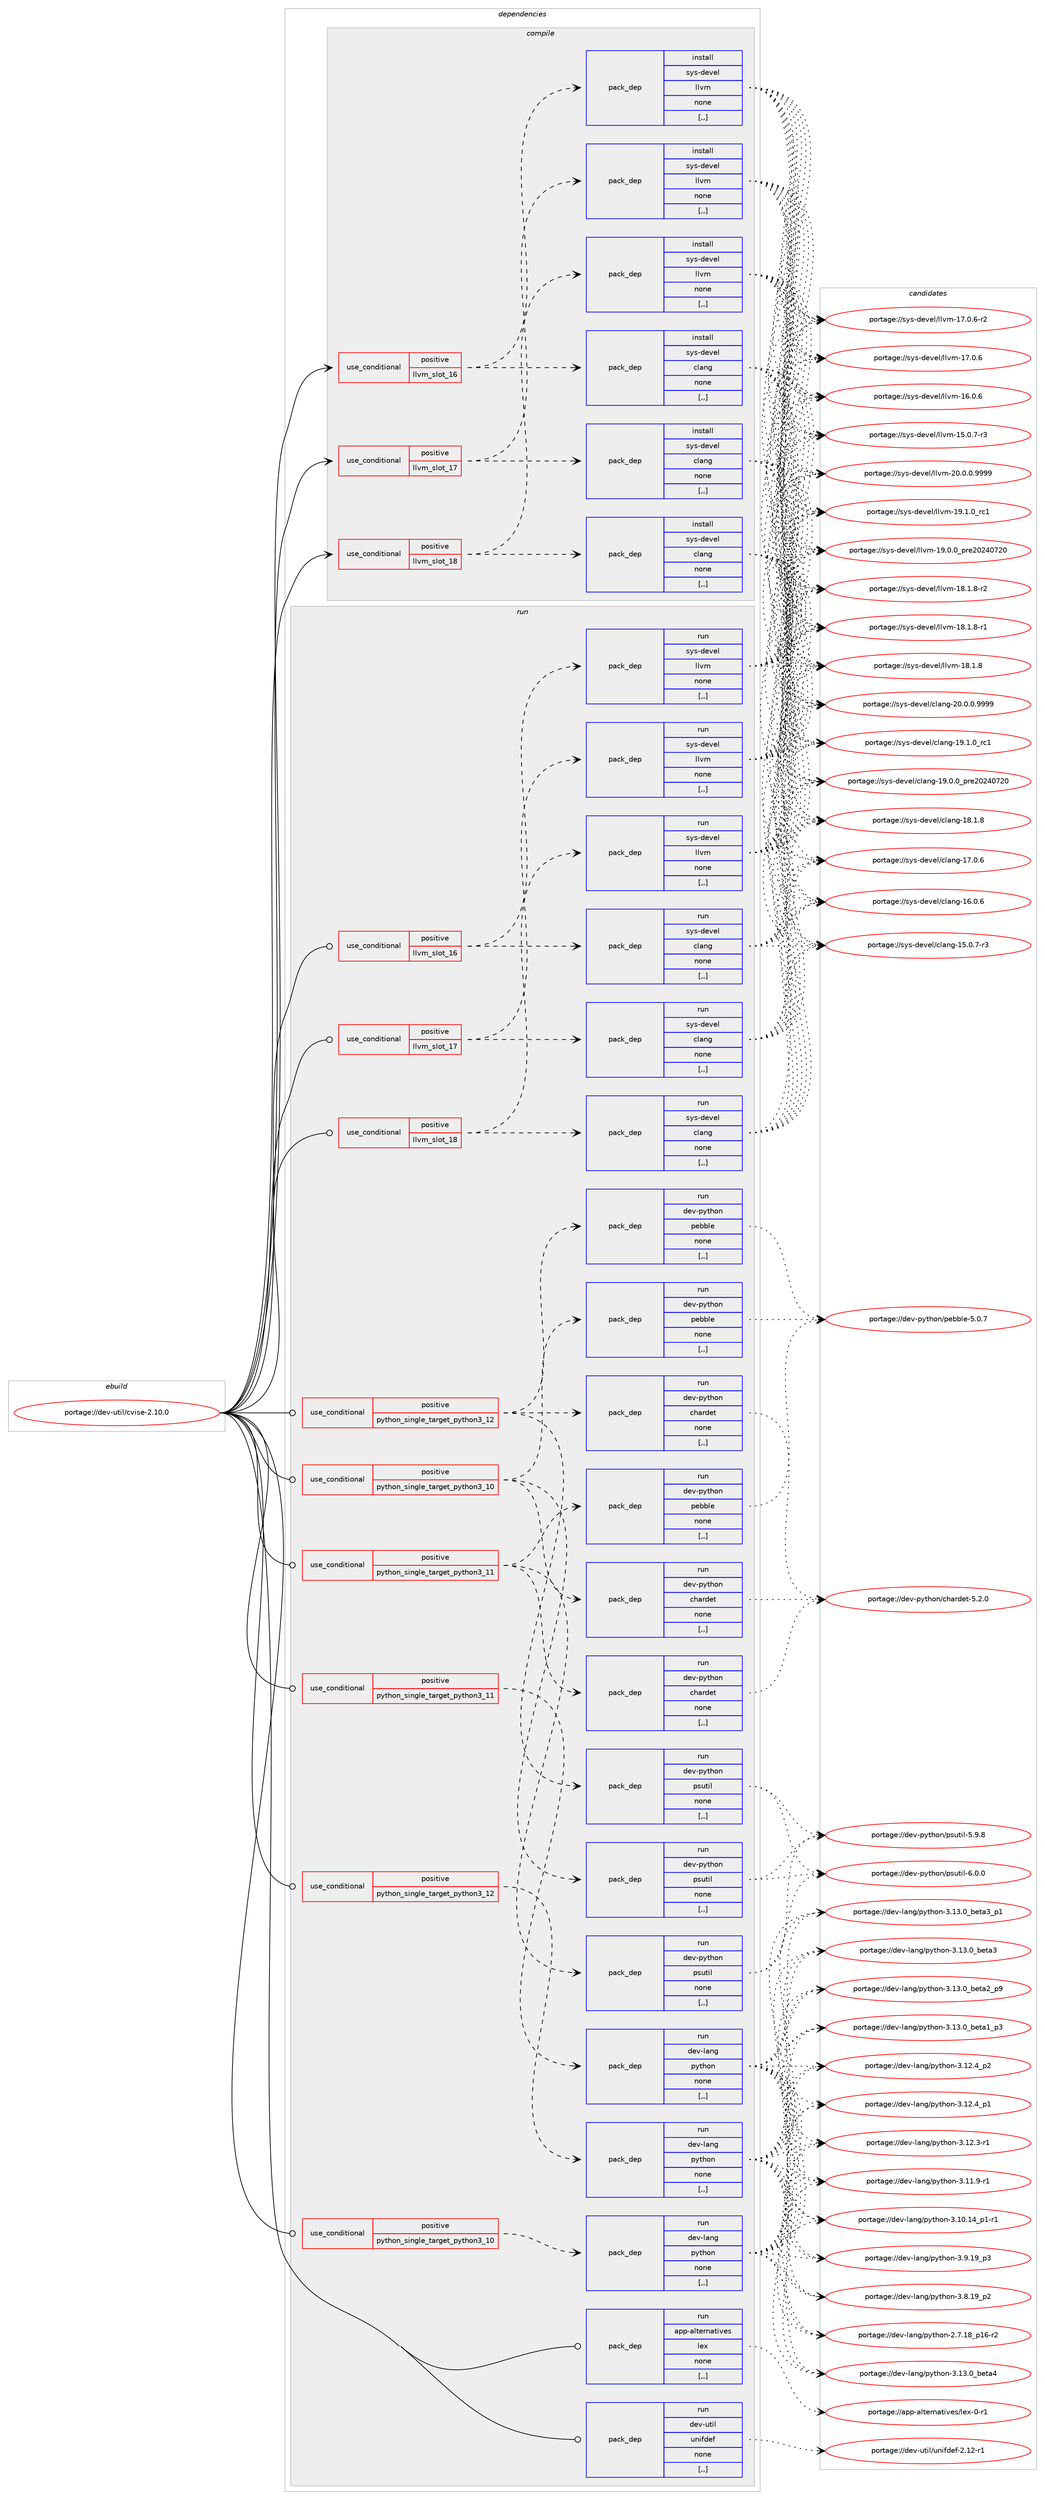 digraph prolog {

# *************
# Graph options
# *************

newrank=true;
concentrate=true;
compound=true;
graph [rankdir=LR,fontname=Helvetica,fontsize=10,ranksep=1.5];#, ranksep=2.5, nodesep=0.2];
edge  [arrowhead=vee];
node  [fontname=Helvetica,fontsize=10];

# **********
# The ebuild
# **********

subgraph cluster_leftcol {
color=gray;
label=<<i>ebuild</i>>;
id [label="portage://dev-util/cvise-2.10.0", color=red, width=4, href="../dev-util/cvise-2.10.0.svg"];
}

# ****************
# The dependencies
# ****************

subgraph cluster_midcol {
color=gray;
label=<<i>dependencies</i>>;
subgraph cluster_compile {
fillcolor="#eeeeee";
style=filled;
label=<<i>compile</i>>;
subgraph cond60104 {
dependency213410 [label=<<TABLE BORDER="0" CELLBORDER="1" CELLSPACING="0" CELLPADDING="4"><TR><TD ROWSPAN="3" CELLPADDING="10">use_conditional</TD></TR><TR><TD>positive</TD></TR><TR><TD>llvm_slot_16</TD></TR></TABLE>>, shape=none, color=red];
subgraph pack151907 {
dependency213411 [label=<<TABLE BORDER="0" CELLBORDER="1" CELLSPACING="0" CELLPADDING="4" WIDTH="220"><TR><TD ROWSPAN="6" CELLPADDING="30">pack_dep</TD></TR><TR><TD WIDTH="110">install</TD></TR><TR><TD>sys-devel</TD></TR><TR><TD>clang</TD></TR><TR><TD>none</TD></TR><TR><TD>[,,]</TD></TR></TABLE>>, shape=none, color=blue];
}
dependency213410:e -> dependency213411:w [weight=20,style="dashed",arrowhead="vee"];
subgraph pack151908 {
dependency213412 [label=<<TABLE BORDER="0" CELLBORDER="1" CELLSPACING="0" CELLPADDING="4" WIDTH="220"><TR><TD ROWSPAN="6" CELLPADDING="30">pack_dep</TD></TR><TR><TD WIDTH="110">install</TD></TR><TR><TD>sys-devel</TD></TR><TR><TD>llvm</TD></TR><TR><TD>none</TD></TR><TR><TD>[,,]</TD></TR></TABLE>>, shape=none, color=blue];
}
dependency213410:e -> dependency213412:w [weight=20,style="dashed",arrowhead="vee"];
}
id:e -> dependency213410:w [weight=20,style="solid",arrowhead="vee"];
subgraph cond60105 {
dependency213413 [label=<<TABLE BORDER="0" CELLBORDER="1" CELLSPACING="0" CELLPADDING="4"><TR><TD ROWSPAN="3" CELLPADDING="10">use_conditional</TD></TR><TR><TD>positive</TD></TR><TR><TD>llvm_slot_17</TD></TR></TABLE>>, shape=none, color=red];
subgraph pack151909 {
dependency213414 [label=<<TABLE BORDER="0" CELLBORDER="1" CELLSPACING="0" CELLPADDING="4" WIDTH="220"><TR><TD ROWSPAN="6" CELLPADDING="30">pack_dep</TD></TR><TR><TD WIDTH="110">install</TD></TR><TR><TD>sys-devel</TD></TR><TR><TD>clang</TD></TR><TR><TD>none</TD></TR><TR><TD>[,,]</TD></TR></TABLE>>, shape=none, color=blue];
}
dependency213413:e -> dependency213414:w [weight=20,style="dashed",arrowhead="vee"];
subgraph pack151910 {
dependency213415 [label=<<TABLE BORDER="0" CELLBORDER="1" CELLSPACING="0" CELLPADDING="4" WIDTH="220"><TR><TD ROWSPAN="6" CELLPADDING="30">pack_dep</TD></TR><TR><TD WIDTH="110">install</TD></TR><TR><TD>sys-devel</TD></TR><TR><TD>llvm</TD></TR><TR><TD>none</TD></TR><TR><TD>[,,]</TD></TR></TABLE>>, shape=none, color=blue];
}
dependency213413:e -> dependency213415:w [weight=20,style="dashed",arrowhead="vee"];
}
id:e -> dependency213413:w [weight=20,style="solid",arrowhead="vee"];
subgraph cond60106 {
dependency213416 [label=<<TABLE BORDER="0" CELLBORDER="1" CELLSPACING="0" CELLPADDING="4"><TR><TD ROWSPAN="3" CELLPADDING="10">use_conditional</TD></TR><TR><TD>positive</TD></TR><TR><TD>llvm_slot_18</TD></TR></TABLE>>, shape=none, color=red];
subgraph pack151911 {
dependency213417 [label=<<TABLE BORDER="0" CELLBORDER="1" CELLSPACING="0" CELLPADDING="4" WIDTH="220"><TR><TD ROWSPAN="6" CELLPADDING="30">pack_dep</TD></TR><TR><TD WIDTH="110">install</TD></TR><TR><TD>sys-devel</TD></TR><TR><TD>clang</TD></TR><TR><TD>none</TD></TR><TR><TD>[,,]</TD></TR></TABLE>>, shape=none, color=blue];
}
dependency213416:e -> dependency213417:w [weight=20,style="dashed",arrowhead="vee"];
subgraph pack151912 {
dependency213418 [label=<<TABLE BORDER="0" CELLBORDER="1" CELLSPACING="0" CELLPADDING="4" WIDTH="220"><TR><TD ROWSPAN="6" CELLPADDING="30">pack_dep</TD></TR><TR><TD WIDTH="110">install</TD></TR><TR><TD>sys-devel</TD></TR><TR><TD>llvm</TD></TR><TR><TD>none</TD></TR><TR><TD>[,,]</TD></TR></TABLE>>, shape=none, color=blue];
}
dependency213416:e -> dependency213418:w [weight=20,style="dashed",arrowhead="vee"];
}
id:e -> dependency213416:w [weight=20,style="solid",arrowhead="vee"];
}
subgraph cluster_compileandrun {
fillcolor="#eeeeee";
style=filled;
label=<<i>compile and run</i>>;
}
subgraph cluster_run {
fillcolor="#eeeeee";
style=filled;
label=<<i>run</i>>;
subgraph cond60107 {
dependency213419 [label=<<TABLE BORDER="0" CELLBORDER="1" CELLSPACING="0" CELLPADDING="4"><TR><TD ROWSPAN="3" CELLPADDING="10">use_conditional</TD></TR><TR><TD>positive</TD></TR><TR><TD>llvm_slot_16</TD></TR></TABLE>>, shape=none, color=red];
subgraph pack151913 {
dependency213420 [label=<<TABLE BORDER="0" CELLBORDER="1" CELLSPACING="0" CELLPADDING="4" WIDTH="220"><TR><TD ROWSPAN="6" CELLPADDING="30">pack_dep</TD></TR><TR><TD WIDTH="110">run</TD></TR><TR><TD>sys-devel</TD></TR><TR><TD>clang</TD></TR><TR><TD>none</TD></TR><TR><TD>[,,]</TD></TR></TABLE>>, shape=none, color=blue];
}
dependency213419:e -> dependency213420:w [weight=20,style="dashed",arrowhead="vee"];
subgraph pack151914 {
dependency213421 [label=<<TABLE BORDER="0" CELLBORDER="1" CELLSPACING="0" CELLPADDING="4" WIDTH="220"><TR><TD ROWSPAN="6" CELLPADDING="30">pack_dep</TD></TR><TR><TD WIDTH="110">run</TD></TR><TR><TD>sys-devel</TD></TR><TR><TD>llvm</TD></TR><TR><TD>none</TD></TR><TR><TD>[,,]</TD></TR></TABLE>>, shape=none, color=blue];
}
dependency213419:e -> dependency213421:w [weight=20,style="dashed",arrowhead="vee"];
}
id:e -> dependency213419:w [weight=20,style="solid",arrowhead="odot"];
subgraph cond60108 {
dependency213422 [label=<<TABLE BORDER="0" CELLBORDER="1" CELLSPACING="0" CELLPADDING="4"><TR><TD ROWSPAN="3" CELLPADDING="10">use_conditional</TD></TR><TR><TD>positive</TD></TR><TR><TD>llvm_slot_17</TD></TR></TABLE>>, shape=none, color=red];
subgraph pack151915 {
dependency213423 [label=<<TABLE BORDER="0" CELLBORDER="1" CELLSPACING="0" CELLPADDING="4" WIDTH="220"><TR><TD ROWSPAN="6" CELLPADDING="30">pack_dep</TD></TR><TR><TD WIDTH="110">run</TD></TR><TR><TD>sys-devel</TD></TR><TR><TD>clang</TD></TR><TR><TD>none</TD></TR><TR><TD>[,,]</TD></TR></TABLE>>, shape=none, color=blue];
}
dependency213422:e -> dependency213423:w [weight=20,style="dashed",arrowhead="vee"];
subgraph pack151916 {
dependency213424 [label=<<TABLE BORDER="0" CELLBORDER="1" CELLSPACING="0" CELLPADDING="4" WIDTH="220"><TR><TD ROWSPAN="6" CELLPADDING="30">pack_dep</TD></TR><TR><TD WIDTH="110">run</TD></TR><TR><TD>sys-devel</TD></TR><TR><TD>llvm</TD></TR><TR><TD>none</TD></TR><TR><TD>[,,]</TD></TR></TABLE>>, shape=none, color=blue];
}
dependency213422:e -> dependency213424:w [weight=20,style="dashed",arrowhead="vee"];
}
id:e -> dependency213422:w [weight=20,style="solid",arrowhead="odot"];
subgraph cond60109 {
dependency213425 [label=<<TABLE BORDER="0" CELLBORDER="1" CELLSPACING="0" CELLPADDING="4"><TR><TD ROWSPAN="3" CELLPADDING="10">use_conditional</TD></TR><TR><TD>positive</TD></TR><TR><TD>llvm_slot_18</TD></TR></TABLE>>, shape=none, color=red];
subgraph pack151917 {
dependency213426 [label=<<TABLE BORDER="0" CELLBORDER="1" CELLSPACING="0" CELLPADDING="4" WIDTH="220"><TR><TD ROWSPAN="6" CELLPADDING="30">pack_dep</TD></TR><TR><TD WIDTH="110">run</TD></TR><TR><TD>sys-devel</TD></TR><TR><TD>clang</TD></TR><TR><TD>none</TD></TR><TR><TD>[,,]</TD></TR></TABLE>>, shape=none, color=blue];
}
dependency213425:e -> dependency213426:w [weight=20,style="dashed",arrowhead="vee"];
subgraph pack151918 {
dependency213427 [label=<<TABLE BORDER="0" CELLBORDER="1" CELLSPACING="0" CELLPADDING="4" WIDTH="220"><TR><TD ROWSPAN="6" CELLPADDING="30">pack_dep</TD></TR><TR><TD WIDTH="110">run</TD></TR><TR><TD>sys-devel</TD></TR><TR><TD>llvm</TD></TR><TR><TD>none</TD></TR><TR><TD>[,,]</TD></TR></TABLE>>, shape=none, color=blue];
}
dependency213425:e -> dependency213427:w [weight=20,style="dashed",arrowhead="vee"];
}
id:e -> dependency213425:w [weight=20,style="solid",arrowhead="odot"];
subgraph cond60110 {
dependency213428 [label=<<TABLE BORDER="0" CELLBORDER="1" CELLSPACING="0" CELLPADDING="4"><TR><TD ROWSPAN="3" CELLPADDING="10">use_conditional</TD></TR><TR><TD>positive</TD></TR><TR><TD>python_single_target_python3_10</TD></TR></TABLE>>, shape=none, color=red];
subgraph pack151919 {
dependency213429 [label=<<TABLE BORDER="0" CELLBORDER="1" CELLSPACING="0" CELLPADDING="4" WIDTH="220"><TR><TD ROWSPAN="6" CELLPADDING="30">pack_dep</TD></TR><TR><TD WIDTH="110">run</TD></TR><TR><TD>dev-lang</TD></TR><TR><TD>python</TD></TR><TR><TD>none</TD></TR><TR><TD>[,,]</TD></TR></TABLE>>, shape=none, color=blue];
}
dependency213428:e -> dependency213429:w [weight=20,style="dashed",arrowhead="vee"];
}
id:e -> dependency213428:w [weight=20,style="solid",arrowhead="odot"];
subgraph cond60111 {
dependency213430 [label=<<TABLE BORDER="0" CELLBORDER="1" CELLSPACING="0" CELLPADDING="4"><TR><TD ROWSPAN="3" CELLPADDING="10">use_conditional</TD></TR><TR><TD>positive</TD></TR><TR><TD>python_single_target_python3_10</TD></TR></TABLE>>, shape=none, color=red];
subgraph pack151920 {
dependency213431 [label=<<TABLE BORDER="0" CELLBORDER="1" CELLSPACING="0" CELLPADDING="4" WIDTH="220"><TR><TD ROWSPAN="6" CELLPADDING="30">pack_dep</TD></TR><TR><TD WIDTH="110">run</TD></TR><TR><TD>dev-python</TD></TR><TR><TD>chardet</TD></TR><TR><TD>none</TD></TR><TR><TD>[,,]</TD></TR></TABLE>>, shape=none, color=blue];
}
dependency213430:e -> dependency213431:w [weight=20,style="dashed",arrowhead="vee"];
subgraph pack151921 {
dependency213432 [label=<<TABLE BORDER="0" CELLBORDER="1" CELLSPACING="0" CELLPADDING="4" WIDTH="220"><TR><TD ROWSPAN="6" CELLPADDING="30">pack_dep</TD></TR><TR><TD WIDTH="110">run</TD></TR><TR><TD>dev-python</TD></TR><TR><TD>pebble</TD></TR><TR><TD>none</TD></TR><TR><TD>[,,]</TD></TR></TABLE>>, shape=none, color=blue];
}
dependency213430:e -> dependency213432:w [weight=20,style="dashed",arrowhead="vee"];
subgraph pack151922 {
dependency213433 [label=<<TABLE BORDER="0" CELLBORDER="1" CELLSPACING="0" CELLPADDING="4" WIDTH="220"><TR><TD ROWSPAN="6" CELLPADDING="30">pack_dep</TD></TR><TR><TD WIDTH="110">run</TD></TR><TR><TD>dev-python</TD></TR><TR><TD>psutil</TD></TR><TR><TD>none</TD></TR><TR><TD>[,,]</TD></TR></TABLE>>, shape=none, color=blue];
}
dependency213430:e -> dependency213433:w [weight=20,style="dashed",arrowhead="vee"];
}
id:e -> dependency213430:w [weight=20,style="solid",arrowhead="odot"];
subgraph cond60112 {
dependency213434 [label=<<TABLE BORDER="0" CELLBORDER="1" CELLSPACING="0" CELLPADDING="4"><TR><TD ROWSPAN="3" CELLPADDING="10">use_conditional</TD></TR><TR><TD>positive</TD></TR><TR><TD>python_single_target_python3_11</TD></TR></TABLE>>, shape=none, color=red];
subgraph pack151923 {
dependency213435 [label=<<TABLE BORDER="0" CELLBORDER="1" CELLSPACING="0" CELLPADDING="4" WIDTH="220"><TR><TD ROWSPAN="6" CELLPADDING="30">pack_dep</TD></TR><TR><TD WIDTH="110">run</TD></TR><TR><TD>dev-lang</TD></TR><TR><TD>python</TD></TR><TR><TD>none</TD></TR><TR><TD>[,,]</TD></TR></TABLE>>, shape=none, color=blue];
}
dependency213434:e -> dependency213435:w [weight=20,style="dashed",arrowhead="vee"];
}
id:e -> dependency213434:w [weight=20,style="solid",arrowhead="odot"];
subgraph cond60113 {
dependency213436 [label=<<TABLE BORDER="0" CELLBORDER="1" CELLSPACING="0" CELLPADDING="4"><TR><TD ROWSPAN="3" CELLPADDING="10">use_conditional</TD></TR><TR><TD>positive</TD></TR><TR><TD>python_single_target_python3_11</TD></TR></TABLE>>, shape=none, color=red];
subgraph pack151924 {
dependency213437 [label=<<TABLE BORDER="0" CELLBORDER="1" CELLSPACING="0" CELLPADDING="4" WIDTH="220"><TR><TD ROWSPAN="6" CELLPADDING="30">pack_dep</TD></TR><TR><TD WIDTH="110">run</TD></TR><TR><TD>dev-python</TD></TR><TR><TD>chardet</TD></TR><TR><TD>none</TD></TR><TR><TD>[,,]</TD></TR></TABLE>>, shape=none, color=blue];
}
dependency213436:e -> dependency213437:w [weight=20,style="dashed",arrowhead="vee"];
subgraph pack151925 {
dependency213438 [label=<<TABLE BORDER="0" CELLBORDER="1" CELLSPACING="0" CELLPADDING="4" WIDTH="220"><TR><TD ROWSPAN="6" CELLPADDING="30">pack_dep</TD></TR><TR><TD WIDTH="110">run</TD></TR><TR><TD>dev-python</TD></TR><TR><TD>pebble</TD></TR><TR><TD>none</TD></TR><TR><TD>[,,]</TD></TR></TABLE>>, shape=none, color=blue];
}
dependency213436:e -> dependency213438:w [weight=20,style="dashed",arrowhead="vee"];
subgraph pack151926 {
dependency213439 [label=<<TABLE BORDER="0" CELLBORDER="1" CELLSPACING="0" CELLPADDING="4" WIDTH="220"><TR><TD ROWSPAN="6" CELLPADDING="30">pack_dep</TD></TR><TR><TD WIDTH="110">run</TD></TR><TR><TD>dev-python</TD></TR><TR><TD>psutil</TD></TR><TR><TD>none</TD></TR><TR><TD>[,,]</TD></TR></TABLE>>, shape=none, color=blue];
}
dependency213436:e -> dependency213439:w [weight=20,style="dashed",arrowhead="vee"];
}
id:e -> dependency213436:w [weight=20,style="solid",arrowhead="odot"];
subgraph cond60114 {
dependency213440 [label=<<TABLE BORDER="0" CELLBORDER="1" CELLSPACING="0" CELLPADDING="4"><TR><TD ROWSPAN="3" CELLPADDING="10">use_conditional</TD></TR><TR><TD>positive</TD></TR><TR><TD>python_single_target_python3_12</TD></TR></TABLE>>, shape=none, color=red];
subgraph pack151927 {
dependency213441 [label=<<TABLE BORDER="0" CELLBORDER="1" CELLSPACING="0" CELLPADDING="4" WIDTH="220"><TR><TD ROWSPAN="6" CELLPADDING="30">pack_dep</TD></TR><TR><TD WIDTH="110">run</TD></TR><TR><TD>dev-lang</TD></TR><TR><TD>python</TD></TR><TR><TD>none</TD></TR><TR><TD>[,,]</TD></TR></TABLE>>, shape=none, color=blue];
}
dependency213440:e -> dependency213441:w [weight=20,style="dashed",arrowhead="vee"];
}
id:e -> dependency213440:w [weight=20,style="solid",arrowhead="odot"];
subgraph cond60115 {
dependency213442 [label=<<TABLE BORDER="0" CELLBORDER="1" CELLSPACING="0" CELLPADDING="4"><TR><TD ROWSPAN="3" CELLPADDING="10">use_conditional</TD></TR><TR><TD>positive</TD></TR><TR><TD>python_single_target_python3_12</TD></TR></TABLE>>, shape=none, color=red];
subgraph pack151928 {
dependency213443 [label=<<TABLE BORDER="0" CELLBORDER="1" CELLSPACING="0" CELLPADDING="4" WIDTH="220"><TR><TD ROWSPAN="6" CELLPADDING="30">pack_dep</TD></TR><TR><TD WIDTH="110">run</TD></TR><TR><TD>dev-python</TD></TR><TR><TD>chardet</TD></TR><TR><TD>none</TD></TR><TR><TD>[,,]</TD></TR></TABLE>>, shape=none, color=blue];
}
dependency213442:e -> dependency213443:w [weight=20,style="dashed",arrowhead="vee"];
subgraph pack151929 {
dependency213444 [label=<<TABLE BORDER="0" CELLBORDER="1" CELLSPACING="0" CELLPADDING="4" WIDTH="220"><TR><TD ROWSPAN="6" CELLPADDING="30">pack_dep</TD></TR><TR><TD WIDTH="110">run</TD></TR><TR><TD>dev-python</TD></TR><TR><TD>pebble</TD></TR><TR><TD>none</TD></TR><TR><TD>[,,]</TD></TR></TABLE>>, shape=none, color=blue];
}
dependency213442:e -> dependency213444:w [weight=20,style="dashed",arrowhead="vee"];
subgraph pack151930 {
dependency213445 [label=<<TABLE BORDER="0" CELLBORDER="1" CELLSPACING="0" CELLPADDING="4" WIDTH="220"><TR><TD ROWSPAN="6" CELLPADDING="30">pack_dep</TD></TR><TR><TD WIDTH="110">run</TD></TR><TR><TD>dev-python</TD></TR><TR><TD>psutil</TD></TR><TR><TD>none</TD></TR><TR><TD>[,,]</TD></TR></TABLE>>, shape=none, color=blue];
}
dependency213442:e -> dependency213445:w [weight=20,style="dashed",arrowhead="vee"];
}
id:e -> dependency213442:w [weight=20,style="solid",arrowhead="odot"];
subgraph pack151931 {
dependency213446 [label=<<TABLE BORDER="0" CELLBORDER="1" CELLSPACING="0" CELLPADDING="4" WIDTH="220"><TR><TD ROWSPAN="6" CELLPADDING="30">pack_dep</TD></TR><TR><TD WIDTH="110">run</TD></TR><TR><TD>app-alternatives</TD></TR><TR><TD>lex</TD></TR><TR><TD>none</TD></TR><TR><TD>[,,]</TD></TR></TABLE>>, shape=none, color=blue];
}
id:e -> dependency213446:w [weight=20,style="solid",arrowhead="odot"];
subgraph pack151932 {
dependency213447 [label=<<TABLE BORDER="0" CELLBORDER="1" CELLSPACING="0" CELLPADDING="4" WIDTH="220"><TR><TD ROWSPAN="6" CELLPADDING="30">pack_dep</TD></TR><TR><TD WIDTH="110">run</TD></TR><TR><TD>dev-util</TD></TR><TR><TD>unifdef</TD></TR><TR><TD>none</TD></TR><TR><TD>[,,]</TD></TR></TABLE>>, shape=none, color=blue];
}
id:e -> dependency213447:w [weight=20,style="solid",arrowhead="odot"];
}
}

# **************
# The candidates
# **************

subgraph cluster_choices {
rank=same;
color=gray;
label=<<i>candidates</i>>;

subgraph choice151907 {
color=black;
nodesep=1;
choice11512111545100101118101108479910897110103455048464846484657575757 [label="portage://sys-devel/clang-20.0.0.9999", color=red, width=4,href="../sys-devel/clang-20.0.0.9999.svg"];
choice1151211154510010111810110847991089711010345495746494648951149949 [label="portage://sys-devel/clang-19.1.0_rc1", color=red, width=4,href="../sys-devel/clang-19.1.0_rc1.svg"];
choice1151211154510010111810110847991089711010345495746484648951121141015048505248555048 [label="portage://sys-devel/clang-19.0.0_pre20240720", color=red, width=4,href="../sys-devel/clang-19.0.0_pre20240720.svg"];
choice1151211154510010111810110847991089711010345495646494656 [label="portage://sys-devel/clang-18.1.8", color=red, width=4,href="../sys-devel/clang-18.1.8.svg"];
choice1151211154510010111810110847991089711010345495546484654 [label="portage://sys-devel/clang-17.0.6", color=red, width=4,href="../sys-devel/clang-17.0.6.svg"];
choice1151211154510010111810110847991089711010345495446484654 [label="portage://sys-devel/clang-16.0.6", color=red, width=4,href="../sys-devel/clang-16.0.6.svg"];
choice11512111545100101118101108479910897110103454953464846554511451 [label="portage://sys-devel/clang-15.0.7-r3", color=red, width=4,href="../sys-devel/clang-15.0.7-r3.svg"];
dependency213411:e -> choice11512111545100101118101108479910897110103455048464846484657575757:w [style=dotted,weight="100"];
dependency213411:e -> choice1151211154510010111810110847991089711010345495746494648951149949:w [style=dotted,weight="100"];
dependency213411:e -> choice1151211154510010111810110847991089711010345495746484648951121141015048505248555048:w [style=dotted,weight="100"];
dependency213411:e -> choice1151211154510010111810110847991089711010345495646494656:w [style=dotted,weight="100"];
dependency213411:e -> choice1151211154510010111810110847991089711010345495546484654:w [style=dotted,weight="100"];
dependency213411:e -> choice1151211154510010111810110847991089711010345495446484654:w [style=dotted,weight="100"];
dependency213411:e -> choice11512111545100101118101108479910897110103454953464846554511451:w [style=dotted,weight="100"];
}
subgraph choice151908 {
color=black;
nodesep=1;
choice1151211154510010111810110847108108118109455048464846484657575757 [label="portage://sys-devel/llvm-20.0.0.9999", color=red, width=4,href="../sys-devel/llvm-20.0.0.9999.svg"];
choice115121115451001011181011084710810811810945495746494648951149949 [label="portage://sys-devel/llvm-19.1.0_rc1", color=red, width=4,href="../sys-devel/llvm-19.1.0_rc1.svg"];
choice115121115451001011181011084710810811810945495746484648951121141015048505248555048 [label="portage://sys-devel/llvm-19.0.0_pre20240720", color=red, width=4,href="../sys-devel/llvm-19.0.0_pre20240720.svg"];
choice1151211154510010111810110847108108118109454956464946564511450 [label="portage://sys-devel/llvm-18.1.8-r2", color=red, width=4,href="../sys-devel/llvm-18.1.8-r2.svg"];
choice1151211154510010111810110847108108118109454956464946564511449 [label="portage://sys-devel/llvm-18.1.8-r1", color=red, width=4,href="../sys-devel/llvm-18.1.8-r1.svg"];
choice115121115451001011181011084710810811810945495646494656 [label="portage://sys-devel/llvm-18.1.8", color=red, width=4,href="../sys-devel/llvm-18.1.8.svg"];
choice1151211154510010111810110847108108118109454955464846544511450 [label="portage://sys-devel/llvm-17.0.6-r2", color=red, width=4,href="../sys-devel/llvm-17.0.6-r2.svg"];
choice115121115451001011181011084710810811810945495546484654 [label="portage://sys-devel/llvm-17.0.6", color=red, width=4,href="../sys-devel/llvm-17.0.6.svg"];
choice115121115451001011181011084710810811810945495446484654 [label="portage://sys-devel/llvm-16.0.6", color=red, width=4,href="../sys-devel/llvm-16.0.6.svg"];
choice1151211154510010111810110847108108118109454953464846554511451 [label="portage://sys-devel/llvm-15.0.7-r3", color=red, width=4,href="../sys-devel/llvm-15.0.7-r3.svg"];
dependency213412:e -> choice1151211154510010111810110847108108118109455048464846484657575757:w [style=dotted,weight="100"];
dependency213412:e -> choice115121115451001011181011084710810811810945495746494648951149949:w [style=dotted,weight="100"];
dependency213412:e -> choice115121115451001011181011084710810811810945495746484648951121141015048505248555048:w [style=dotted,weight="100"];
dependency213412:e -> choice1151211154510010111810110847108108118109454956464946564511450:w [style=dotted,weight="100"];
dependency213412:e -> choice1151211154510010111810110847108108118109454956464946564511449:w [style=dotted,weight="100"];
dependency213412:e -> choice115121115451001011181011084710810811810945495646494656:w [style=dotted,weight="100"];
dependency213412:e -> choice1151211154510010111810110847108108118109454955464846544511450:w [style=dotted,weight="100"];
dependency213412:e -> choice115121115451001011181011084710810811810945495546484654:w [style=dotted,weight="100"];
dependency213412:e -> choice115121115451001011181011084710810811810945495446484654:w [style=dotted,weight="100"];
dependency213412:e -> choice1151211154510010111810110847108108118109454953464846554511451:w [style=dotted,weight="100"];
}
subgraph choice151909 {
color=black;
nodesep=1;
choice11512111545100101118101108479910897110103455048464846484657575757 [label="portage://sys-devel/clang-20.0.0.9999", color=red, width=4,href="../sys-devel/clang-20.0.0.9999.svg"];
choice1151211154510010111810110847991089711010345495746494648951149949 [label="portage://sys-devel/clang-19.1.0_rc1", color=red, width=4,href="../sys-devel/clang-19.1.0_rc1.svg"];
choice1151211154510010111810110847991089711010345495746484648951121141015048505248555048 [label="portage://sys-devel/clang-19.0.0_pre20240720", color=red, width=4,href="../sys-devel/clang-19.0.0_pre20240720.svg"];
choice1151211154510010111810110847991089711010345495646494656 [label="portage://sys-devel/clang-18.1.8", color=red, width=4,href="../sys-devel/clang-18.1.8.svg"];
choice1151211154510010111810110847991089711010345495546484654 [label="portage://sys-devel/clang-17.0.6", color=red, width=4,href="../sys-devel/clang-17.0.6.svg"];
choice1151211154510010111810110847991089711010345495446484654 [label="portage://sys-devel/clang-16.0.6", color=red, width=4,href="../sys-devel/clang-16.0.6.svg"];
choice11512111545100101118101108479910897110103454953464846554511451 [label="portage://sys-devel/clang-15.0.7-r3", color=red, width=4,href="../sys-devel/clang-15.0.7-r3.svg"];
dependency213414:e -> choice11512111545100101118101108479910897110103455048464846484657575757:w [style=dotted,weight="100"];
dependency213414:e -> choice1151211154510010111810110847991089711010345495746494648951149949:w [style=dotted,weight="100"];
dependency213414:e -> choice1151211154510010111810110847991089711010345495746484648951121141015048505248555048:w [style=dotted,weight="100"];
dependency213414:e -> choice1151211154510010111810110847991089711010345495646494656:w [style=dotted,weight="100"];
dependency213414:e -> choice1151211154510010111810110847991089711010345495546484654:w [style=dotted,weight="100"];
dependency213414:e -> choice1151211154510010111810110847991089711010345495446484654:w [style=dotted,weight="100"];
dependency213414:e -> choice11512111545100101118101108479910897110103454953464846554511451:w [style=dotted,weight="100"];
}
subgraph choice151910 {
color=black;
nodesep=1;
choice1151211154510010111810110847108108118109455048464846484657575757 [label="portage://sys-devel/llvm-20.0.0.9999", color=red, width=4,href="../sys-devel/llvm-20.0.0.9999.svg"];
choice115121115451001011181011084710810811810945495746494648951149949 [label="portage://sys-devel/llvm-19.1.0_rc1", color=red, width=4,href="../sys-devel/llvm-19.1.0_rc1.svg"];
choice115121115451001011181011084710810811810945495746484648951121141015048505248555048 [label="portage://sys-devel/llvm-19.0.0_pre20240720", color=red, width=4,href="../sys-devel/llvm-19.0.0_pre20240720.svg"];
choice1151211154510010111810110847108108118109454956464946564511450 [label="portage://sys-devel/llvm-18.1.8-r2", color=red, width=4,href="../sys-devel/llvm-18.1.8-r2.svg"];
choice1151211154510010111810110847108108118109454956464946564511449 [label="portage://sys-devel/llvm-18.1.8-r1", color=red, width=4,href="../sys-devel/llvm-18.1.8-r1.svg"];
choice115121115451001011181011084710810811810945495646494656 [label="portage://sys-devel/llvm-18.1.8", color=red, width=4,href="../sys-devel/llvm-18.1.8.svg"];
choice1151211154510010111810110847108108118109454955464846544511450 [label="portage://sys-devel/llvm-17.0.6-r2", color=red, width=4,href="../sys-devel/llvm-17.0.6-r2.svg"];
choice115121115451001011181011084710810811810945495546484654 [label="portage://sys-devel/llvm-17.0.6", color=red, width=4,href="../sys-devel/llvm-17.0.6.svg"];
choice115121115451001011181011084710810811810945495446484654 [label="portage://sys-devel/llvm-16.0.6", color=red, width=4,href="../sys-devel/llvm-16.0.6.svg"];
choice1151211154510010111810110847108108118109454953464846554511451 [label="portage://sys-devel/llvm-15.0.7-r3", color=red, width=4,href="../sys-devel/llvm-15.0.7-r3.svg"];
dependency213415:e -> choice1151211154510010111810110847108108118109455048464846484657575757:w [style=dotted,weight="100"];
dependency213415:e -> choice115121115451001011181011084710810811810945495746494648951149949:w [style=dotted,weight="100"];
dependency213415:e -> choice115121115451001011181011084710810811810945495746484648951121141015048505248555048:w [style=dotted,weight="100"];
dependency213415:e -> choice1151211154510010111810110847108108118109454956464946564511450:w [style=dotted,weight="100"];
dependency213415:e -> choice1151211154510010111810110847108108118109454956464946564511449:w [style=dotted,weight="100"];
dependency213415:e -> choice115121115451001011181011084710810811810945495646494656:w [style=dotted,weight="100"];
dependency213415:e -> choice1151211154510010111810110847108108118109454955464846544511450:w [style=dotted,weight="100"];
dependency213415:e -> choice115121115451001011181011084710810811810945495546484654:w [style=dotted,weight="100"];
dependency213415:e -> choice115121115451001011181011084710810811810945495446484654:w [style=dotted,weight="100"];
dependency213415:e -> choice1151211154510010111810110847108108118109454953464846554511451:w [style=dotted,weight="100"];
}
subgraph choice151911 {
color=black;
nodesep=1;
choice11512111545100101118101108479910897110103455048464846484657575757 [label="portage://sys-devel/clang-20.0.0.9999", color=red, width=4,href="../sys-devel/clang-20.0.0.9999.svg"];
choice1151211154510010111810110847991089711010345495746494648951149949 [label="portage://sys-devel/clang-19.1.0_rc1", color=red, width=4,href="../sys-devel/clang-19.1.0_rc1.svg"];
choice1151211154510010111810110847991089711010345495746484648951121141015048505248555048 [label="portage://sys-devel/clang-19.0.0_pre20240720", color=red, width=4,href="../sys-devel/clang-19.0.0_pre20240720.svg"];
choice1151211154510010111810110847991089711010345495646494656 [label="portage://sys-devel/clang-18.1.8", color=red, width=4,href="../sys-devel/clang-18.1.8.svg"];
choice1151211154510010111810110847991089711010345495546484654 [label="portage://sys-devel/clang-17.0.6", color=red, width=4,href="../sys-devel/clang-17.0.6.svg"];
choice1151211154510010111810110847991089711010345495446484654 [label="portage://sys-devel/clang-16.0.6", color=red, width=4,href="../sys-devel/clang-16.0.6.svg"];
choice11512111545100101118101108479910897110103454953464846554511451 [label="portage://sys-devel/clang-15.0.7-r3", color=red, width=4,href="../sys-devel/clang-15.0.7-r3.svg"];
dependency213417:e -> choice11512111545100101118101108479910897110103455048464846484657575757:w [style=dotted,weight="100"];
dependency213417:e -> choice1151211154510010111810110847991089711010345495746494648951149949:w [style=dotted,weight="100"];
dependency213417:e -> choice1151211154510010111810110847991089711010345495746484648951121141015048505248555048:w [style=dotted,weight="100"];
dependency213417:e -> choice1151211154510010111810110847991089711010345495646494656:w [style=dotted,weight="100"];
dependency213417:e -> choice1151211154510010111810110847991089711010345495546484654:w [style=dotted,weight="100"];
dependency213417:e -> choice1151211154510010111810110847991089711010345495446484654:w [style=dotted,weight="100"];
dependency213417:e -> choice11512111545100101118101108479910897110103454953464846554511451:w [style=dotted,weight="100"];
}
subgraph choice151912 {
color=black;
nodesep=1;
choice1151211154510010111810110847108108118109455048464846484657575757 [label="portage://sys-devel/llvm-20.0.0.9999", color=red, width=4,href="../sys-devel/llvm-20.0.0.9999.svg"];
choice115121115451001011181011084710810811810945495746494648951149949 [label="portage://sys-devel/llvm-19.1.0_rc1", color=red, width=4,href="../sys-devel/llvm-19.1.0_rc1.svg"];
choice115121115451001011181011084710810811810945495746484648951121141015048505248555048 [label="portage://sys-devel/llvm-19.0.0_pre20240720", color=red, width=4,href="../sys-devel/llvm-19.0.0_pre20240720.svg"];
choice1151211154510010111810110847108108118109454956464946564511450 [label="portage://sys-devel/llvm-18.1.8-r2", color=red, width=4,href="../sys-devel/llvm-18.1.8-r2.svg"];
choice1151211154510010111810110847108108118109454956464946564511449 [label="portage://sys-devel/llvm-18.1.8-r1", color=red, width=4,href="../sys-devel/llvm-18.1.8-r1.svg"];
choice115121115451001011181011084710810811810945495646494656 [label="portage://sys-devel/llvm-18.1.8", color=red, width=4,href="../sys-devel/llvm-18.1.8.svg"];
choice1151211154510010111810110847108108118109454955464846544511450 [label="portage://sys-devel/llvm-17.0.6-r2", color=red, width=4,href="../sys-devel/llvm-17.0.6-r2.svg"];
choice115121115451001011181011084710810811810945495546484654 [label="portage://sys-devel/llvm-17.0.6", color=red, width=4,href="../sys-devel/llvm-17.0.6.svg"];
choice115121115451001011181011084710810811810945495446484654 [label="portage://sys-devel/llvm-16.0.6", color=red, width=4,href="../sys-devel/llvm-16.0.6.svg"];
choice1151211154510010111810110847108108118109454953464846554511451 [label="portage://sys-devel/llvm-15.0.7-r3", color=red, width=4,href="../sys-devel/llvm-15.0.7-r3.svg"];
dependency213418:e -> choice1151211154510010111810110847108108118109455048464846484657575757:w [style=dotted,weight="100"];
dependency213418:e -> choice115121115451001011181011084710810811810945495746494648951149949:w [style=dotted,weight="100"];
dependency213418:e -> choice115121115451001011181011084710810811810945495746484648951121141015048505248555048:w [style=dotted,weight="100"];
dependency213418:e -> choice1151211154510010111810110847108108118109454956464946564511450:w [style=dotted,weight="100"];
dependency213418:e -> choice1151211154510010111810110847108108118109454956464946564511449:w [style=dotted,weight="100"];
dependency213418:e -> choice115121115451001011181011084710810811810945495646494656:w [style=dotted,weight="100"];
dependency213418:e -> choice1151211154510010111810110847108108118109454955464846544511450:w [style=dotted,weight="100"];
dependency213418:e -> choice115121115451001011181011084710810811810945495546484654:w [style=dotted,weight="100"];
dependency213418:e -> choice115121115451001011181011084710810811810945495446484654:w [style=dotted,weight="100"];
dependency213418:e -> choice1151211154510010111810110847108108118109454953464846554511451:w [style=dotted,weight="100"];
}
subgraph choice151913 {
color=black;
nodesep=1;
choice11512111545100101118101108479910897110103455048464846484657575757 [label="portage://sys-devel/clang-20.0.0.9999", color=red, width=4,href="../sys-devel/clang-20.0.0.9999.svg"];
choice1151211154510010111810110847991089711010345495746494648951149949 [label="portage://sys-devel/clang-19.1.0_rc1", color=red, width=4,href="../sys-devel/clang-19.1.0_rc1.svg"];
choice1151211154510010111810110847991089711010345495746484648951121141015048505248555048 [label="portage://sys-devel/clang-19.0.0_pre20240720", color=red, width=4,href="../sys-devel/clang-19.0.0_pre20240720.svg"];
choice1151211154510010111810110847991089711010345495646494656 [label="portage://sys-devel/clang-18.1.8", color=red, width=4,href="../sys-devel/clang-18.1.8.svg"];
choice1151211154510010111810110847991089711010345495546484654 [label="portage://sys-devel/clang-17.0.6", color=red, width=4,href="../sys-devel/clang-17.0.6.svg"];
choice1151211154510010111810110847991089711010345495446484654 [label="portage://sys-devel/clang-16.0.6", color=red, width=4,href="../sys-devel/clang-16.0.6.svg"];
choice11512111545100101118101108479910897110103454953464846554511451 [label="portage://sys-devel/clang-15.0.7-r3", color=red, width=4,href="../sys-devel/clang-15.0.7-r3.svg"];
dependency213420:e -> choice11512111545100101118101108479910897110103455048464846484657575757:w [style=dotted,weight="100"];
dependency213420:e -> choice1151211154510010111810110847991089711010345495746494648951149949:w [style=dotted,weight="100"];
dependency213420:e -> choice1151211154510010111810110847991089711010345495746484648951121141015048505248555048:w [style=dotted,weight="100"];
dependency213420:e -> choice1151211154510010111810110847991089711010345495646494656:w [style=dotted,weight="100"];
dependency213420:e -> choice1151211154510010111810110847991089711010345495546484654:w [style=dotted,weight="100"];
dependency213420:e -> choice1151211154510010111810110847991089711010345495446484654:w [style=dotted,weight="100"];
dependency213420:e -> choice11512111545100101118101108479910897110103454953464846554511451:w [style=dotted,weight="100"];
}
subgraph choice151914 {
color=black;
nodesep=1;
choice1151211154510010111810110847108108118109455048464846484657575757 [label="portage://sys-devel/llvm-20.0.0.9999", color=red, width=4,href="../sys-devel/llvm-20.0.0.9999.svg"];
choice115121115451001011181011084710810811810945495746494648951149949 [label="portage://sys-devel/llvm-19.1.0_rc1", color=red, width=4,href="../sys-devel/llvm-19.1.0_rc1.svg"];
choice115121115451001011181011084710810811810945495746484648951121141015048505248555048 [label="portage://sys-devel/llvm-19.0.0_pre20240720", color=red, width=4,href="../sys-devel/llvm-19.0.0_pre20240720.svg"];
choice1151211154510010111810110847108108118109454956464946564511450 [label="portage://sys-devel/llvm-18.1.8-r2", color=red, width=4,href="../sys-devel/llvm-18.1.8-r2.svg"];
choice1151211154510010111810110847108108118109454956464946564511449 [label="portage://sys-devel/llvm-18.1.8-r1", color=red, width=4,href="../sys-devel/llvm-18.1.8-r1.svg"];
choice115121115451001011181011084710810811810945495646494656 [label="portage://sys-devel/llvm-18.1.8", color=red, width=4,href="../sys-devel/llvm-18.1.8.svg"];
choice1151211154510010111810110847108108118109454955464846544511450 [label="portage://sys-devel/llvm-17.0.6-r2", color=red, width=4,href="../sys-devel/llvm-17.0.6-r2.svg"];
choice115121115451001011181011084710810811810945495546484654 [label="portage://sys-devel/llvm-17.0.6", color=red, width=4,href="../sys-devel/llvm-17.0.6.svg"];
choice115121115451001011181011084710810811810945495446484654 [label="portage://sys-devel/llvm-16.0.6", color=red, width=4,href="../sys-devel/llvm-16.0.6.svg"];
choice1151211154510010111810110847108108118109454953464846554511451 [label="portage://sys-devel/llvm-15.0.7-r3", color=red, width=4,href="../sys-devel/llvm-15.0.7-r3.svg"];
dependency213421:e -> choice1151211154510010111810110847108108118109455048464846484657575757:w [style=dotted,weight="100"];
dependency213421:e -> choice115121115451001011181011084710810811810945495746494648951149949:w [style=dotted,weight="100"];
dependency213421:e -> choice115121115451001011181011084710810811810945495746484648951121141015048505248555048:w [style=dotted,weight="100"];
dependency213421:e -> choice1151211154510010111810110847108108118109454956464946564511450:w [style=dotted,weight="100"];
dependency213421:e -> choice1151211154510010111810110847108108118109454956464946564511449:w [style=dotted,weight="100"];
dependency213421:e -> choice115121115451001011181011084710810811810945495646494656:w [style=dotted,weight="100"];
dependency213421:e -> choice1151211154510010111810110847108108118109454955464846544511450:w [style=dotted,weight="100"];
dependency213421:e -> choice115121115451001011181011084710810811810945495546484654:w [style=dotted,weight="100"];
dependency213421:e -> choice115121115451001011181011084710810811810945495446484654:w [style=dotted,weight="100"];
dependency213421:e -> choice1151211154510010111810110847108108118109454953464846554511451:w [style=dotted,weight="100"];
}
subgraph choice151915 {
color=black;
nodesep=1;
choice11512111545100101118101108479910897110103455048464846484657575757 [label="portage://sys-devel/clang-20.0.0.9999", color=red, width=4,href="../sys-devel/clang-20.0.0.9999.svg"];
choice1151211154510010111810110847991089711010345495746494648951149949 [label="portage://sys-devel/clang-19.1.0_rc1", color=red, width=4,href="../sys-devel/clang-19.1.0_rc1.svg"];
choice1151211154510010111810110847991089711010345495746484648951121141015048505248555048 [label="portage://sys-devel/clang-19.0.0_pre20240720", color=red, width=4,href="../sys-devel/clang-19.0.0_pre20240720.svg"];
choice1151211154510010111810110847991089711010345495646494656 [label="portage://sys-devel/clang-18.1.8", color=red, width=4,href="../sys-devel/clang-18.1.8.svg"];
choice1151211154510010111810110847991089711010345495546484654 [label="portage://sys-devel/clang-17.0.6", color=red, width=4,href="../sys-devel/clang-17.0.6.svg"];
choice1151211154510010111810110847991089711010345495446484654 [label="portage://sys-devel/clang-16.0.6", color=red, width=4,href="../sys-devel/clang-16.0.6.svg"];
choice11512111545100101118101108479910897110103454953464846554511451 [label="portage://sys-devel/clang-15.0.7-r3", color=red, width=4,href="../sys-devel/clang-15.0.7-r3.svg"];
dependency213423:e -> choice11512111545100101118101108479910897110103455048464846484657575757:w [style=dotted,weight="100"];
dependency213423:e -> choice1151211154510010111810110847991089711010345495746494648951149949:w [style=dotted,weight="100"];
dependency213423:e -> choice1151211154510010111810110847991089711010345495746484648951121141015048505248555048:w [style=dotted,weight="100"];
dependency213423:e -> choice1151211154510010111810110847991089711010345495646494656:w [style=dotted,weight="100"];
dependency213423:e -> choice1151211154510010111810110847991089711010345495546484654:w [style=dotted,weight="100"];
dependency213423:e -> choice1151211154510010111810110847991089711010345495446484654:w [style=dotted,weight="100"];
dependency213423:e -> choice11512111545100101118101108479910897110103454953464846554511451:w [style=dotted,weight="100"];
}
subgraph choice151916 {
color=black;
nodesep=1;
choice1151211154510010111810110847108108118109455048464846484657575757 [label="portage://sys-devel/llvm-20.0.0.9999", color=red, width=4,href="../sys-devel/llvm-20.0.0.9999.svg"];
choice115121115451001011181011084710810811810945495746494648951149949 [label="portage://sys-devel/llvm-19.1.0_rc1", color=red, width=4,href="../sys-devel/llvm-19.1.0_rc1.svg"];
choice115121115451001011181011084710810811810945495746484648951121141015048505248555048 [label="portage://sys-devel/llvm-19.0.0_pre20240720", color=red, width=4,href="../sys-devel/llvm-19.0.0_pre20240720.svg"];
choice1151211154510010111810110847108108118109454956464946564511450 [label="portage://sys-devel/llvm-18.1.8-r2", color=red, width=4,href="../sys-devel/llvm-18.1.8-r2.svg"];
choice1151211154510010111810110847108108118109454956464946564511449 [label="portage://sys-devel/llvm-18.1.8-r1", color=red, width=4,href="../sys-devel/llvm-18.1.8-r1.svg"];
choice115121115451001011181011084710810811810945495646494656 [label="portage://sys-devel/llvm-18.1.8", color=red, width=4,href="../sys-devel/llvm-18.1.8.svg"];
choice1151211154510010111810110847108108118109454955464846544511450 [label="portage://sys-devel/llvm-17.0.6-r2", color=red, width=4,href="../sys-devel/llvm-17.0.6-r2.svg"];
choice115121115451001011181011084710810811810945495546484654 [label="portage://sys-devel/llvm-17.0.6", color=red, width=4,href="../sys-devel/llvm-17.0.6.svg"];
choice115121115451001011181011084710810811810945495446484654 [label="portage://sys-devel/llvm-16.0.6", color=red, width=4,href="../sys-devel/llvm-16.0.6.svg"];
choice1151211154510010111810110847108108118109454953464846554511451 [label="portage://sys-devel/llvm-15.0.7-r3", color=red, width=4,href="../sys-devel/llvm-15.0.7-r3.svg"];
dependency213424:e -> choice1151211154510010111810110847108108118109455048464846484657575757:w [style=dotted,weight="100"];
dependency213424:e -> choice115121115451001011181011084710810811810945495746494648951149949:w [style=dotted,weight="100"];
dependency213424:e -> choice115121115451001011181011084710810811810945495746484648951121141015048505248555048:w [style=dotted,weight="100"];
dependency213424:e -> choice1151211154510010111810110847108108118109454956464946564511450:w [style=dotted,weight="100"];
dependency213424:e -> choice1151211154510010111810110847108108118109454956464946564511449:w [style=dotted,weight="100"];
dependency213424:e -> choice115121115451001011181011084710810811810945495646494656:w [style=dotted,weight="100"];
dependency213424:e -> choice1151211154510010111810110847108108118109454955464846544511450:w [style=dotted,weight="100"];
dependency213424:e -> choice115121115451001011181011084710810811810945495546484654:w [style=dotted,weight="100"];
dependency213424:e -> choice115121115451001011181011084710810811810945495446484654:w [style=dotted,weight="100"];
dependency213424:e -> choice1151211154510010111810110847108108118109454953464846554511451:w [style=dotted,weight="100"];
}
subgraph choice151917 {
color=black;
nodesep=1;
choice11512111545100101118101108479910897110103455048464846484657575757 [label="portage://sys-devel/clang-20.0.0.9999", color=red, width=4,href="../sys-devel/clang-20.0.0.9999.svg"];
choice1151211154510010111810110847991089711010345495746494648951149949 [label="portage://sys-devel/clang-19.1.0_rc1", color=red, width=4,href="../sys-devel/clang-19.1.0_rc1.svg"];
choice1151211154510010111810110847991089711010345495746484648951121141015048505248555048 [label="portage://sys-devel/clang-19.0.0_pre20240720", color=red, width=4,href="../sys-devel/clang-19.0.0_pre20240720.svg"];
choice1151211154510010111810110847991089711010345495646494656 [label="portage://sys-devel/clang-18.1.8", color=red, width=4,href="../sys-devel/clang-18.1.8.svg"];
choice1151211154510010111810110847991089711010345495546484654 [label="portage://sys-devel/clang-17.0.6", color=red, width=4,href="../sys-devel/clang-17.0.6.svg"];
choice1151211154510010111810110847991089711010345495446484654 [label="portage://sys-devel/clang-16.0.6", color=red, width=4,href="../sys-devel/clang-16.0.6.svg"];
choice11512111545100101118101108479910897110103454953464846554511451 [label="portage://sys-devel/clang-15.0.7-r3", color=red, width=4,href="../sys-devel/clang-15.0.7-r3.svg"];
dependency213426:e -> choice11512111545100101118101108479910897110103455048464846484657575757:w [style=dotted,weight="100"];
dependency213426:e -> choice1151211154510010111810110847991089711010345495746494648951149949:w [style=dotted,weight="100"];
dependency213426:e -> choice1151211154510010111810110847991089711010345495746484648951121141015048505248555048:w [style=dotted,weight="100"];
dependency213426:e -> choice1151211154510010111810110847991089711010345495646494656:w [style=dotted,weight="100"];
dependency213426:e -> choice1151211154510010111810110847991089711010345495546484654:w [style=dotted,weight="100"];
dependency213426:e -> choice1151211154510010111810110847991089711010345495446484654:w [style=dotted,weight="100"];
dependency213426:e -> choice11512111545100101118101108479910897110103454953464846554511451:w [style=dotted,weight="100"];
}
subgraph choice151918 {
color=black;
nodesep=1;
choice1151211154510010111810110847108108118109455048464846484657575757 [label="portage://sys-devel/llvm-20.0.0.9999", color=red, width=4,href="../sys-devel/llvm-20.0.0.9999.svg"];
choice115121115451001011181011084710810811810945495746494648951149949 [label="portage://sys-devel/llvm-19.1.0_rc1", color=red, width=4,href="../sys-devel/llvm-19.1.0_rc1.svg"];
choice115121115451001011181011084710810811810945495746484648951121141015048505248555048 [label="portage://sys-devel/llvm-19.0.0_pre20240720", color=red, width=4,href="../sys-devel/llvm-19.0.0_pre20240720.svg"];
choice1151211154510010111810110847108108118109454956464946564511450 [label="portage://sys-devel/llvm-18.1.8-r2", color=red, width=4,href="../sys-devel/llvm-18.1.8-r2.svg"];
choice1151211154510010111810110847108108118109454956464946564511449 [label="portage://sys-devel/llvm-18.1.8-r1", color=red, width=4,href="../sys-devel/llvm-18.1.8-r1.svg"];
choice115121115451001011181011084710810811810945495646494656 [label="portage://sys-devel/llvm-18.1.8", color=red, width=4,href="../sys-devel/llvm-18.1.8.svg"];
choice1151211154510010111810110847108108118109454955464846544511450 [label="portage://sys-devel/llvm-17.0.6-r2", color=red, width=4,href="../sys-devel/llvm-17.0.6-r2.svg"];
choice115121115451001011181011084710810811810945495546484654 [label="portage://sys-devel/llvm-17.0.6", color=red, width=4,href="../sys-devel/llvm-17.0.6.svg"];
choice115121115451001011181011084710810811810945495446484654 [label="portage://sys-devel/llvm-16.0.6", color=red, width=4,href="../sys-devel/llvm-16.0.6.svg"];
choice1151211154510010111810110847108108118109454953464846554511451 [label="portage://sys-devel/llvm-15.0.7-r3", color=red, width=4,href="../sys-devel/llvm-15.0.7-r3.svg"];
dependency213427:e -> choice1151211154510010111810110847108108118109455048464846484657575757:w [style=dotted,weight="100"];
dependency213427:e -> choice115121115451001011181011084710810811810945495746494648951149949:w [style=dotted,weight="100"];
dependency213427:e -> choice115121115451001011181011084710810811810945495746484648951121141015048505248555048:w [style=dotted,weight="100"];
dependency213427:e -> choice1151211154510010111810110847108108118109454956464946564511450:w [style=dotted,weight="100"];
dependency213427:e -> choice1151211154510010111810110847108108118109454956464946564511449:w [style=dotted,weight="100"];
dependency213427:e -> choice115121115451001011181011084710810811810945495646494656:w [style=dotted,weight="100"];
dependency213427:e -> choice1151211154510010111810110847108108118109454955464846544511450:w [style=dotted,weight="100"];
dependency213427:e -> choice115121115451001011181011084710810811810945495546484654:w [style=dotted,weight="100"];
dependency213427:e -> choice115121115451001011181011084710810811810945495446484654:w [style=dotted,weight="100"];
dependency213427:e -> choice1151211154510010111810110847108108118109454953464846554511451:w [style=dotted,weight="100"];
}
subgraph choice151919 {
color=black;
nodesep=1;
choice1001011184510897110103471121211161041111104551464951464895981011169752 [label="portage://dev-lang/python-3.13.0_beta4", color=red, width=4,href="../dev-lang/python-3.13.0_beta4.svg"];
choice10010111845108971101034711212111610411111045514649514648959810111697519511249 [label="portage://dev-lang/python-3.13.0_beta3_p1", color=red, width=4,href="../dev-lang/python-3.13.0_beta3_p1.svg"];
choice1001011184510897110103471121211161041111104551464951464895981011169751 [label="portage://dev-lang/python-3.13.0_beta3", color=red, width=4,href="../dev-lang/python-3.13.0_beta3.svg"];
choice10010111845108971101034711212111610411111045514649514648959810111697509511257 [label="portage://dev-lang/python-3.13.0_beta2_p9", color=red, width=4,href="../dev-lang/python-3.13.0_beta2_p9.svg"];
choice10010111845108971101034711212111610411111045514649514648959810111697499511251 [label="portage://dev-lang/python-3.13.0_beta1_p3", color=red, width=4,href="../dev-lang/python-3.13.0_beta1_p3.svg"];
choice100101118451089711010347112121116104111110455146495046529511250 [label="portage://dev-lang/python-3.12.4_p2", color=red, width=4,href="../dev-lang/python-3.12.4_p2.svg"];
choice100101118451089711010347112121116104111110455146495046529511249 [label="portage://dev-lang/python-3.12.4_p1", color=red, width=4,href="../dev-lang/python-3.12.4_p1.svg"];
choice100101118451089711010347112121116104111110455146495046514511449 [label="portage://dev-lang/python-3.12.3-r1", color=red, width=4,href="../dev-lang/python-3.12.3-r1.svg"];
choice100101118451089711010347112121116104111110455146494946574511449 [label="portage://dev-lang/python-3.11.9-r1", color=red, width=4,href="../dev-lang/python-3.11.9-r1.svg"];
choice100101118451089711010347112121116104111110455146494846495295112494511449 [label="portage://dev-lang/python-3.10.14_p1-r1", color=red, width=4,href="../dev-lang/python-3.10.14_p1-r1.svg"];
choice100101118451089711010347112121116104111110455146574649579511251 [label="portage://dev-lang/python-3.9.19_p3", color=red, width=4,href="../dev-lang/python-3.9.19_p3.svg"];
choice100101118451089711010347112121116104111110455146564649579511250 [label="portage://dev-lang/python-3.8.19_p2", color=red, width=4,href="../dev-lang/python-3.8.19_p2.svg"];
choice100101118451089711010347112121116104111110455046554649569511249544511450 [label="portage://dev-lang/python-2.7.18_p16-r2", color=red, width=4,href="../dev-lang/python-2.7.18_p16-r2.svg"];
dependency213429:e -> choice1001011184510897110103471121211161041111104551464951464895981011169752:w [style=dotted,weight="100"];
dependency213429:e -> choice10010111845108971101034711212111610411111045514649514648959810111697519511249:w [style=dotted,weight="100"];
dependency213429:e -> choice1001011184510897110103471121211161041111104551464951464895981011169751:w [style=dotted,weight="100"];
dependency213429:e -> choice10010111845108971101034711212111610411111045514649514648959810111697509511257:w [style=dotted,weight="100"];
dependency213429:e -> choice10010111845108971101034711212111610411111045514649514648959810111697499511251:w [style=dotted,weight="100"];
dependency213429:e -> choice100101118451089711010347112121116104111110455146495046529511250:w [style=dotted,weight="100"];
dependency213429:e -> choice100101118451089711010347112121116104111110455146495046529511249:w [style=dotted,weight="100"];
dependency213429:e -> choice100101118451089711010347112121116104111110455146495046514511449:w [style=dotted,weight="100"];
dependency213429:e -> choice100101118451089711010347112121116104111110455146494946574511449:w [style=dotted,weight="100"];
dependency213429:e -> choice100101118451089711010347112121116104111110455146494846495295112494511449:w [style=dotted,weight="100"];
dependency213429:e -> choice100101118451089711010347112121116104111110455146574649579511251:w [style=dotted,weight="100"];
dependency213429:e -> choice100101118451089711010347112121116104111110455146564649579511250:w [style=dotted,weight="100"];
dependency213429:e -> choice100101118451089711010347112121116104111110455046554649569511249544511450:w [style=dotted,weight="100"];
}
subgraph choice151920 {
color=black;
nodesep=1;
choice10010111845112121116104111110479910497114100101116455346504648 [label="portage://dev-python/chardet-5.2.0", color=red, width=4,href="../dev-python/chardet-5.2.0.svg"];
dependency213431:e -> choice10010111845112121116104111110479910497114100101116455346504648:w [style=dotted,weight="100"];
}
subgraph choice151921 {
color=black;
nodesep=1;
choice10010111845112121116104111110471121019898108101455346484655 [label="portage://dev-python/pebble-5.0.7", color=red, width=4,href="../dev-python/pebble-5.0.7.svg"];
dependency213432:e -> choice10010111845112121116104111110471121019898108101455346484655:w [style=dotted,weight="100"];
}
subgraph choice151922 {
color=black;
nodesep=1;
choice1001011184511212111610411111047112115117116105108455446484648 [label="portage://dev-python/psutil-6.0.0", color=red, width=4,href="../dev-python/psutil-6.0.0.svg"];
choice1001011184511212111610411111047112115117116105108455346574656 [label="portage://dev-python/psutil-5.9.8", color=red, width=4,href="../dev-python/psutil-5.9.8.svg"];
dependency213433:e -> choice1001011184511212111610411111047112115117116105108455446484648:w [style=dotted,weight="100"];
dependency213433:e -> choice1001011184511212111610411111047112115117116105108455346574656:w [style=dotted,weight="100"];
}
subgraph choice151923 {
color=black;
nodesep=1;
choice1001011184510897110103471121211161041111104551464951464895981011169752 [label="portage://dev-lang/python-3.13.0_beta4", color=red, width=4,href="../dev-lang/python-3.13.0_beta4.svg"];
choice10010111845108971101034711212111610411111045514649514648959810111697519511249 [label="portage://dev-lang/python-3.13.0_beta3_p1", color=red, width=4,href="../dev-lang/python-3.13.0_beta3_p1.svg"];
choice1001011184510897110103471121211161041111104551464951464895981011169751 [label="portage://dev-lang/python-3.13.0_beta3", color=red, width=4,href="../dev-lang/python-3.13.0_beta3.svg"];
choice10010111845108971101034711212111610411111045514649514648959810111697509511257 [label="portage://dev-lang/python-3.13.0_beta2_p9", color=red, width=4,href="../dev-lang/python-3.13.0_beta2_p9.svg"];
choice10010111845108971101034711212111610411111045514649514648959810111697499511251 [label="portage://dev-lang/python-3.13.0_beta1_p3", color=red, width=4,href="../dev-lang/python-3.13.0_beta1_p3.svg"];
choice100101118451089711010347112121116104111110455146495046529511250 [label="portage://dev-lang/python-3.12.4_p2", color=red, width=4,href="../dev-lang/python-3.12.4_p2.svg"];
choice100101118451089711010347112121116104111110455146495046529511249 [label="portage://dev-lang/python-3.12.4_p1", color=red, width=4,href="../dev-lang/python-3.12.4_p1.svg"];
choice100101118451089711010347112121116104111110455146495046514511449 [label="portage://dev-lang/python-3.12.3-r1", color=red, width=4,href="../dev-lang/python-3.12.3-r1.svg"];
choice100101118451089711010347112121116104111110455146494946574511449 [label="portage://dev-lang/python-3.11.9-r1", color=red, width=4,href="../dev-lang/python-3.11.9-r1.svg"];
choice100101118451089711010347112121116104111110455146494846495295112494511449 [label="portage://dev-lang/python-3.10.14_p1-r1", color=red, width=4,href="../dev-lang/python-3.10.14_p1-r1.svg"];
choice100101118451089711010347112121116104111110455146574649579511251 [label="portage://dev-lang/python-3.9.19_p3", color=red, width=4,href="../dev-lang/python-3.9.19_p3.svg"];
choice100101118451089711010347112121116104111110455146564649579511250 [label="portage://dev-lang/python-3.8.19_p2", color=red, width=4,href="../dev-lang/python-3.8.19_p2.svg"];
choice100101118451089711010347112121116104111110455046554649569511249544511450 [label="portage://dev-lang/python-2.7.18_p16-r2", color=red, width=4,href="../dev-lang/python-2.7.18_p16-r2.svg"];
dependency213435:e -> choice1001011184510897110103471121211161041111104551464951464895981011169752:w [style=dotted,weight="100"];
dependency213435:e -> choice10010111845108971101034711212111610411111045514649514648959810111697519511249:w [style=dotted,weight="100"];
dependency213435:e -> choice1001011184510897110103471121211161041111104551464951464895981011169751:w [style=dotted,weight="100"];
dependency213435:e -> choice10010111845108971101034711212111610411111045514649514648959810111697509511257:w [style=dotted,weight="100"];
dependency213435:e -> choice10010111845108971101034711212111610411111045514649514648959810111697499511251:w [style=dotted,weight="100"];
dependency213435:e -> choice100101118451089711010347112121116104111110455146495046529511250:w [style=dotted,weight="100"];
dependency213435:e -> choice100101118451089711010347112121116104111110455146495046529511249:w [style=dotted,weight="100"];
dependency213435:e -> choice100101118451089711010347112121116104111110455146495046514511449:w [style=dotted,weight="100"];
dependency213435:e -> choice100101118451089711010347112121116104111110455146494946574511449:w [style=dotted,weight="100"];
dependency213435:e -> choice100101118451089711010347112121116104111110455146494846495295112494511449:w [style=dotted,weight="100"];
dependency213435:e -> choice100101118451089711010347112121116104111110455146574649579511251:w [style=dotted,weight="100"];
dependency213435:e -> choice100101118451089711010347112121116104111110455146564649579511250:w [style=dotted,weight="100"];
dependency213435:e -> choice100101118451089711010347112121116104111110455046554649569511249544511450:w [style=dotted,weight="100"];
}
subgraph choice151924 {
color=black;
nodesep=1;
choice10010111845112121116104111110479910497114100101116455346504648 [label="portage://dev-python/chardet-5.2.0", color=red, width=4,href="../dev-python/chardet-5.2.0.svg"];
dependency213437:e -> choice10010111845112121116104111110479910497114100101116455346504648:w [style=dotted,weight="100"];
}
subgraph choice151925 {
color=black;
nodesep=1;
choice10010111845112121116104111110471121019898108101455346484655 [label="portage://dev-python/pebble-5.0.7", color=red, width=4,href="../dev-python/pebble-5.0.7.svg"];
dependency213438:e -> choice10010111845112121116104111110471121019898108101455346484655:w [style=dotted,weight="100"];
}
subgraph choice151926 {
color=black;
nodesep=1;
choice1001011184511212111610411111047112115117116105108455446484648 [label="portage://dev-python/psutil-6.0.0", color=red, width=4,href="../dev-python/psutil-6.0.0.svg"];
choice1001011184511212111610411111047112115117116105108455346574656 [label="portage://dev-python/psutil-5.9.8", color=red, width=4,href="../dev-python/psutil-5.9.8.svg"];
dependency213439:e -> choice1001011184511212111610411111047112115117116105108455446484648:w [style=dotted,weight="100"];
dependency213439:e -> choice1001011184511212111610411111047112115117116105108455346574656:w [style=dotted,weight="100"];
}
subgraph choice151927 {
color=black;
nodesep=1;
choice1001011184510897110103471121211161041111104551464951464895981011169752 [label="portage://dev-lang/python-3.13.0_beta4", color=red, width=4,href="../dev-lang/python-3.13.0_beta4.svg"];
choice10010111845108971101034711212111610411111045514649514648959810111697519511249 [label="portage://dev-lang/python-3.13.0_beta3_p1", color=red, width=4,href="../dev-lang/python-3.13.0_beta3_p1.svg"];
choice1001011184510897110103471121211161041111104551464951464895981011169751 [label="portage://dev-lang/python-3.13.0_beta3", color=red, width=4,href="../dev-lang/python-3.13.0_beta3.svg"];
choice10010111845108971101034711212111610411111045514649514648959810111697509511257 [label="portage://dev-lang/python-3.13.0_beta2_p9", color=red, width=4,href="../dev-lang/python-3.13.0_beta2_p9.svg"];
choice10010111845108971101034711212111610411111045514649514648959810111697499511251 [label="portage://dev-lang/python-3.13.0_beta1_p3", color=red, width=4,href="../dev-lang/python-3.13.0_beta1_p3.svg"];
choice100101118451089711010347112121116104111110455146495046529511250 [label="portage://dev-lang/python-3.12.4_p2", color=red, width=4,href="../dev-lang/python-3.12.4_p2.svg"];
choice100101118451089711010347112121116104111110455146495046529511249 [label="portage://dev-lang/python-3.12.4_p1", color=red, width=4,href="../dev-lang/python-3.12.4_p1.svg"];
choice100101118451089711010347112121116104111110455146495046514511449 [label="portage://dev-lang/python-3.12.3-r1", color=red, width=4,href="../dev-lang/python-3.12.3-r1.svg"];
choice100101118451089711010347112121116104111110455146494946574511449 [label="portage://dev-lang/python-3.11.9-r1", color=red, width=4,href="../dev-lang/python-3.11.9-r1.svg"];
choice100101118451089711010347112121116104111110455146494846495295112494511449 [label="portage://dev-lang/python-3.10.14_p1-r1", color=red, width=4,href="../dev-lang/python-3.10.14_p1-r1.svg"];
choice100101118451089711010347112121116104111110455146574649579511251 [label="portage://dev-lang/python-3.9.19_p3", color=red, width=4,href="../dev-lang/python-3.9.19_p3.svg"];
choice100101118451089711010347112121116104111110455146564649579511250 [label="portage://dev-lang/python-3.8.19_p2", color=red, width=4,href="../dev-lang/python-3.8.19_p2.svg"];
choice100101118451089711010347112121116104111110455046554649569511249544511450 [label="portage://dev-lang/python-2.7.18_p16-r2", color=red, width=4,href="../dev-lang/python-2.7.18_p16-r2.svg"];
dependency213441:e -> choice1001011184510897110103471121211161041111104551464951464895981011169752:w [style=dotted,weight="100"];
dependency213441:e -> choice10010111845108971101034711212111610411111045514649514648959810111697519511249:w [style=dotted,weight="100"];
dependency213441:e -> choice1001011184510897110103471121211161041111104551464951464895981011169751:w [style=dotted,weight="100"];
dependency213441:e -> choice10010111845108971101034711212111610411111045514649514648959810111697509511257:w [style=dotted,weight="100"];
dependency213441:e -> choice10010111845108971101034711212111610411111045514649514648959810111697499511251:w [style=dotted,weight="100"];
dependency213441:e -> choice100101118451089711010347112121116104111110455146495046529511250:w [style=dotted,weight="100"];
dependency213441:e -> choice100101118451089711010347112121116104111110455146495046529511249:w [style=dotted,weight="100"];
dependency213441:e -> choice100101118451089711010347112121116104111110455146495046514511449:w [style=dotted,weight="100"];
dependency213441:e -> choice100101118451089711010347112121116104111110455146494946574511449:w [style=dotted,weight="100"];
dependency213441:e -> choice100101118451089711010347112121116104111110455146494846495295112494511449:w [style=dotted,weight="100"];
dependency213441:e -> choice100101118451089711010347112121116104111110455146574649579511251:w [style=dotted,weight="100"];
dependency213441:e -> choice100101118451089711010347112121116104111110455146564649579511250:w [style=dotted,weight="100"];
dependency213441:e -> choice100101118451089711010347112121116104111110455046554649569511249544511450:w [style=dotted,weight="100"];
}
subgraph choice151928 {
color=black;
nodesep=1;
choice10010111845112121116104111110479910497114100101116455346504648 [label="portage://dev-python/chardet-5.2.0", color=red, width=4,href="../dev-python/chardet-5.2.0.svg"];
dependency213443:e -> choice10010111845112121116104111110479910497114100101116455346504648:w [style=dotted,weight="100"];
}
subgraph choice151929 {
color=black;
nodesep=1;
choice10010111845112121116104111110471121019898108101455346484655 [label="portage://dev-python/pebble-5.0.7", color=red, width=4,href="../dev-python/pebble-5.0.7.svg"];
dependency213444:e -> choice10010111845112121116104111110471121019898108101455346484655:w [style=dotted,weight="100"];
}
subgraph choice151930 {
color=black;
nodesep=1;
choice1001011184511212111610411111047112115117116105108455446484648 [label="portage://dev-python/psutil-6.0.0", color=red, width=4,href="../dev-python/psutil-6.0.0.svg"];
choice1001011184511212111610411111047112115117116105108455346574656 [label="portage://dev-python/psutil-5.9.8", color=red, width=4,href="../dev-python/psutil-5.9.8.svg"];
dependency213445:e -> choice1001011184511212111610411111047112115117116105108455446484648:w [style=dotted,weight="100"];
dependency213445:e -> choice1001011184511212111610411111047112115117116105108455346574656:w [style=dotted,weight="100"];
}
subgraph choice151931 {
color=black;
nodesep=1;
choice971121124597108116101114110971161051181011154710810112045484511449 [label="portage://app-alternatives/lex-0-r1", color=red, width=4,href="../app-alternatives/lex-0-r1.svg"];
dependency213446:e -> choice971121124597108116101114110971161051181011154710810112045484511449:w [style=dotted,weight="100"];
}
subgraph choice151932 {
color=black;
nodesep=1;
choice100101118451171161051084711711010510210010110245504649504511449 [label="portage://dev-util/unifdef-2.12-r1", color=red, width=4,href="../dev-util/unifdef-2.12-r1.svg"];
dependency213447:e -> choice100101118451171161051084711711010510210010110245504649504511449:w [style=dotted,weight="100"];
}
}

}
